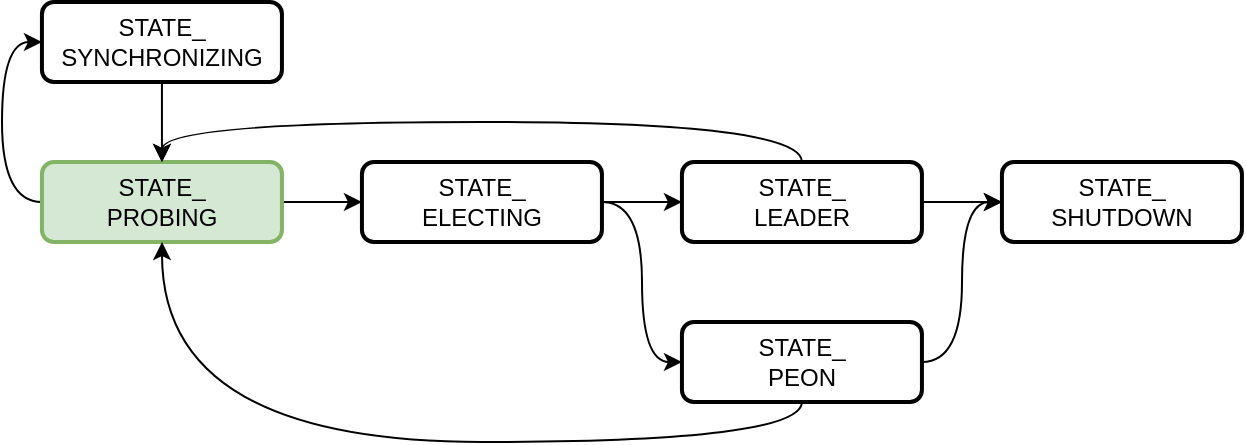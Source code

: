 <mxfile version="16.5.5" type="github">
  <diagram id="gPGmmSkIuNM7hHSW2nEX" name="ceph-mon">
    <mxGraphModel dx="981" dy="615" grid="1" gridSize="10" guides="1" tooltips="1" connect="1" arrows="1" fold="1" page="1" pageScale="1" pageWidth="827" pageHeight="1169" math="0" shadow="0">
      <root>
        <mxCell id="0" />
        <mxCell id="1" parent="0" />
        <mxCell id="hZt0JMwIf0L2Fr2vzAB7-13" style="edgeStyle=orthogonalEdgeStyle;curved=1;rounded=0;orthogonalLoop=1;jettySize=auto;html=1;entryX=0;entryY=0.5;entryDx=0;entryDy=0;exitX=0;exitY=0.5;exitDx=0;exitDy=0;" edge="1" parent="1" source="RQvdqafXlcqxsu7NmPzM-1" target="hZt0JMwIf0L2Fr2vzAB7-1">
          <mxGeometry relative="1" as="geometry" />
        </mxCell>
        <mxCell id="hZt0JMwIf0L2Fr2vzAB7-15" value="" style="edgeStyle=orthogonalEdgeStyle;curved=1;rounded=0;orthogonalLoop=1;jettySize=auto;html=1;entryX=0;entryY=0.5;entryDx=0;entryDy=0;" edge="1" parent="1" source="RQvdqafXlcqxsu7NmPzM-1" target="hZt0JMwIf0L2Fr2vzAB7-3">
          <mxGeometry relative="1" as="geometry" />
        </mxCell>
        <mxCell id="RQvdqafXlcqxsu7NmPzM-1" value="STATE_&lt;br&gt;PROBING" style="rounded=1;whiteSpace=wrap;html=1;strokeWidth=2;fillWeight=4;hachureGap=8;hachureAngle=45;sketch=0;fillColor=#d5e8d4;strokeColor=#82b366;" parent="1" vertex="1">
          <mxGeometry x="79.97" y="120" width="120" height="40" as="geometry" />
        </mxCell>
        <mxCell id="hZt0JMwIf0L2Fr2vzAB7-14" value="" style="edgeStyle=orthogonalEdgeStyle;curved=1;rounded=0;orthogonalLoop=1;jettySize=auto;html=1;" edge="1" parent="1" source="hZt0JMwIf0L2Fr2vzAB7-1" target="RQvdqafXlcqxsu7NmPzM-1">
          <mxGeometry relative="1" as="geometry" />
        </mxCell>
        <mxCell id="hZt0JMwIf0L2Fr2vzAB7-1" value="STATE_&lt;br&gt;SYNCHRONIZING" style="rounded=1;whiteSpace=wrap;html=1;strokeWidth=2;fillWeight=4;hachureGap=8;hachureAngle=45;sketch=0;fillColor=#FFFFFF;" vertex="1" parent="1">
          <mxGeometry x="79.97" y="40" width="120" height="40" as="geometry" />
        </mxCell>
        <mxCell id="hZt0JMwIf0L2Fr2vzAB7-8" style="edgeStyle=orthogonalEdgeStyle;rounded=0;orthogonalLoop=1;jettySize=auto;html=1;entryX=0;entryY=0.5;entryDx=0;entryDy=0;curved=1;" edge="1" parent="1" source="hZt0JMwIf0L2Fr2vzAB7-3" target="hZt0JMwIf0L2Fr2vzAB7-7">
          <mxGeometry relative="1" as="geometry" />
        </mxCell>
        <mxCell id="hZt0JMwIf0L2Fr2vzAB7-18" style="edgeStyle=orthogonalEdgeStyle;curved=1;rounded=0;orthogonalLoop=1;jettySize=auto;html=1;entryX=0;entryY=0.5;entryDx=0;entryDy=0;" edge="1" parent="1" source="hZt0JMwIf0L2Fr2vzAB7-3" target="hZt0JMwIf0L2Fr2vzAB7-5">
          <mxGeometry relative="1" as="geometry" />
        </mxCell>
        <mxCell id="hZt0JMwIf0L2Fr2vzAB7-3" value="STATE_&lt;br&gt;ELECTING" style="rounded=1;whiteSpace=wrap;html=1;strokeWidth=2;fillWeight=4;hachureGap=8;hachureAngle=45;sketch=0;fillColor=#FFFFFF;" vertex="1" parent="1">
          <mxGeometry x="239.97" y="120" width="120" height="40" as="geometry" />
        </mxCell>
        <mxCell id="hZt0JMwIf0L2Fr2vzAB7-10" value="" style="edgeStyle=orthogonalEdgeStyle;curved=1;rounded=0;orthogonalLoop=1;jettySize=auto;html=1;" edge="1" parent="1" source="hZt0JMwIf0L2Fr2vzAB7-5" target="hZt0JMwIf0L2Fr2vzAB7-9">
          <mxGeometry relative="1" as="geometry" />
        </mxCell>
        <mxCell id="hZt0JMwIf0L2Fr2vzAB7-16" style="edgeStyle=orthogonalEdgeStyle;curved=1;rounded=0;orthogonalLoop=1;jettySize=auto;html=1;entryX=0.5;entryY=0;entryDx=0;entryDy=0;exitX=0.5;exitY=0;exitDx=0;exitDy=0;" edge="1" parent="1" source="hZt0JMwIf0L2Fr2vzAB7-5" target="RQvdqafXlcqxsu7NmPzM-1">
          <mxGeometry relative="1" as="geometry" />
        </mxCell>
        <mxCell id="hZt0JMwIf0L2Fr2vzAB7-5" value="STATE_&lt;br&gt;LEADER" style="rounded=1;whiteSpace=wrap;html=1;strokeWidth=2;fillWeight=4;hachureGap=8;hachureAngle=45;sketch=0;fillColor=#FFFFFF;" vertex="1" parent="1">
          <mxGeometry x="399.97" y="120" width="120" height="40" as="geometry" />
        </mxCell>
        <mxCell id="hZt0JMwIf0L2Fr2vzAB7-11" style="edgeStyle=orthogonalEdgeStyle;curved=1;rounded=0;orthogonalLoop=1;jettySize=auto;html=1;entryX=0;entryY=0.5;entryDx=0;entryDy=0;" edge="1" parent="1" source="hZt0JMwIf0L2Fr2vzAB7-7" target="hZt0JMwIf0L2Fr2vzAB7-9">
          <mxGeometry relative="1" as="geometry" />
        </mxCell>
        <mxCell id="hZt0JMwIf0L2Fr2vzAB7-19" style="edgeStyle=orthogonalEdgeStyle;curved=1;rounded=0;orthogonalLoop=1;jettySize=auto;html=1;exitX=0.5;exitY=1;exitDx=0;exitDy=0;" edge="1" parent="1" source="hZt0JMwIf0L2Fr2vzAB7-7" target="RQvdqafXlcqxsu7NmPzM-1">
          <mxGeometry relative="1" as="geometry" />
        </mxCell>
        <mxCell id="hZt0JMwIf0L2Fr2vzAB7-7" value="STATE_&lt;br&gt;PEON" style="rounded=1;whiteSpace=wrap;html=1;strokeWidth=2;fillWeight=4;hachureGap=8;hachureAngle=45;sketch=0;fillColor=#FFFFFF;" vertex="1" parent="1">
          <mxGeometry x="399.97" y="200" width="120" height="40" as="geometry" />
        </mxCell>
        <mxCell id="hZt0JMwIf0L2Fr2vzAB7-9" value="STATE_&lt;br&gt;SHUTDOWN" style="rounded=1;whiteSpace=wrap;html=1;strokeWidth=2;fillWeight=4;hachureGap=8;hachureAngle=45;sketch=0;fillColor=#FFFFFF;" vertex="1" parent="1">
          <mxGeometry x="559.97" y="120" width="120" height="40" as="geometry" />
        </mxCell>
      </root>
    </mxGraphModel>
  </diagram>
</mxfile>
